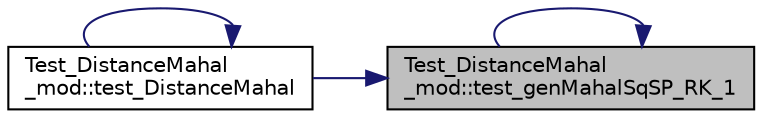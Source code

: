 digraph "Test_DistanceMahal_mod::test_genMahalSqSP_RK_1"
{
 // LATEX_PDF_SIZE
  edge [fontname="Helvetica",fontsize="10",labelfontname="Helvetica",labelfontsize="10"];
  node [fontname="Helvetica",fontsize="10",shape=record];
  rankdir="RL";
  Node1 [label="Test_DistanceMahal\l_mod::test_genMahalSqSP_RK_1",height=0.2,width=0.4,color="black", fillcolor="grey75", style="filled", fontcolor="black",tooltip=" "];
  Node1 -> Node2 [dir="back",color="midnightblue",fontsize="10",style="solid",fontname="Helvetica"];
  Node2 [label="Test_DistanceMahal\l_mod::test_DistanceMahal",height=0.2,width=0.4,color="black", fillcolor="white", style="filled",URL="$namespaceTest__DistanceMahal__mod.html#a530539ef0f68013ca142f4400bbc8815",tooltip=" "];
  Node2 -> Node2 [dir="back",color="midnightblue",fontsize="10",style="solid",fontname="Helvetica"];
  Node1 -> Node1 [dir="back",color="midnightblue",fontsize="10",style="solid",fontname="Helvetica"];
}
